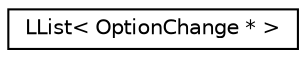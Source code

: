 digraph "Graphical Class Hierarchy"
{
 // LATEX_PDF_SIZE
  edge [fontname="Helvetica",fontsize="10",labelfontname="Helvetica",labelfontsize="10"];
  node [fontname="Helvetica",fontsize="10",shape=record];
  rankdir="LR";
  Node0 [label="LList\< OptionChange * \>",height=0.2,width=0.4,color="black", fillcolor="white", style="filled",URL="$classLList.html",tooltip=" "];
}
